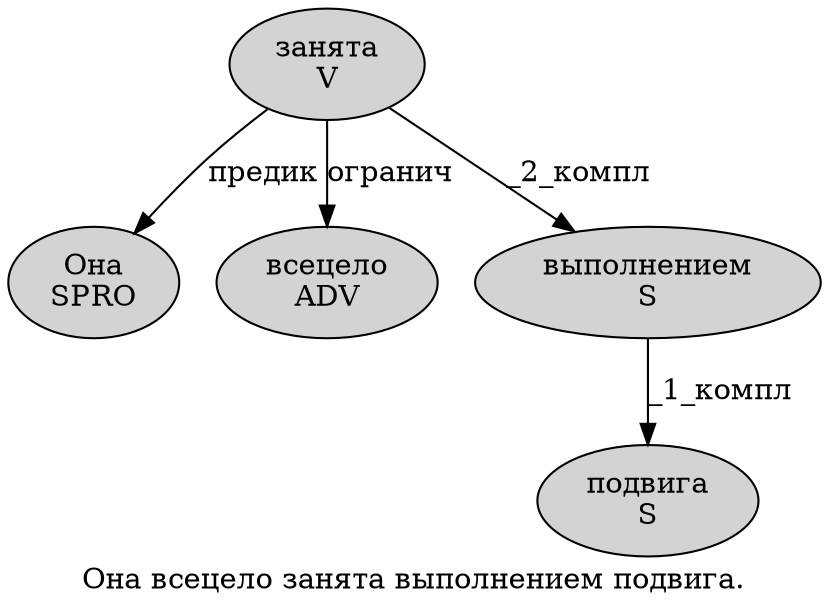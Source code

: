digraph SENTENCE_457 {
	graph [label="Она всецело занята выполнением подвига."]
	node [style=filled]
		0 [label="Она
SPRO" color="" fillcolor=lightgray penwidth=1 shape=ellipse]
		1 [label="всецело
ADV" color="" fillcolor=lightgray penwidth=1 shape=ellipse]
		2 [label="занята
V" color="" fillcolor=lightgray penwidth=1 shape=ellipse]
		3 [label="выполнением
S" color="" fillcolor=lightgray penwidth=1 shape=ellipse]
		4 [label="подвига
S" color="" fillcolor=lightgray penwidth=1 shape=ellipse]
			3 -> 4 [label="_1_компл"]
			2 -> 0 [label="предик"]
			2 -> 1 [label="огранич"]
			2 -> 3 [label="_2_компл"]
}